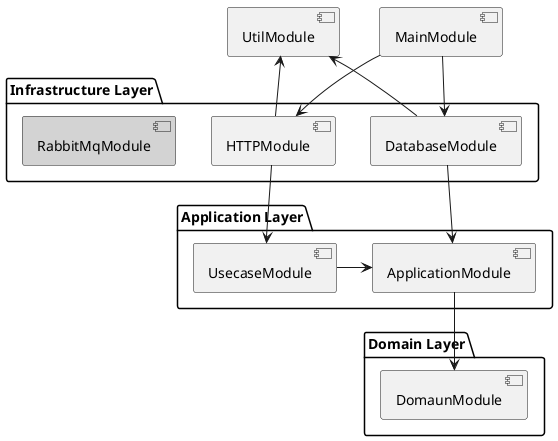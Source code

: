 @startuml

component MainModule as main



component UtilModule as util


package "Infrastructure Layer" {
  component HTTPModule as http
  component DatabaseModule as db
  component RabbitMqModule as rmq #lightgrey
}

' package "Usecase Layer" {
'   component UsecaseModule as uc
' }

package "Application Layer" {
  component UsecaseModule as uc
  component ApplicationModule as app
}

package "Domain Layer" {
  component DomaunModule as domain
}

main --> http
main --> db

http --> uc
http -up-> util

uc -> app

app --> domain

db --> app
db -up-> util

@enduml
